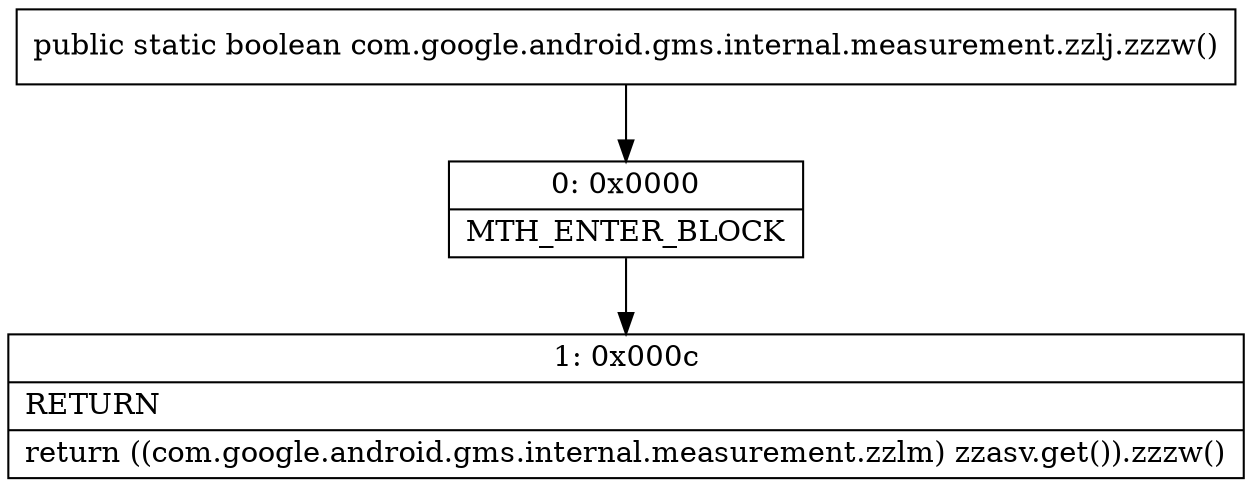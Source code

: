 digraph "CFG forcom.google.android.gms.internal.measurement.zzlj.zzzw()Z" {
Node_0 [shape=record,label="{0\:\ 0x0000|MTH_ENTER_BLOCK\l}"];
Node_1 [shape=record,label="{1\:\ 0x000c|RETURN\l|return ((com.google.android.gms.internal.measurement.zzlm) zzasv.get()).zzzw()\l}"];
MethodNode[shape=record,label="{public static boolean com.google.android.gms.internal.measurement.zzlj.zzzw() }"];
MethodNode -> Node_0;
Node_0 -> Node_1;
}

